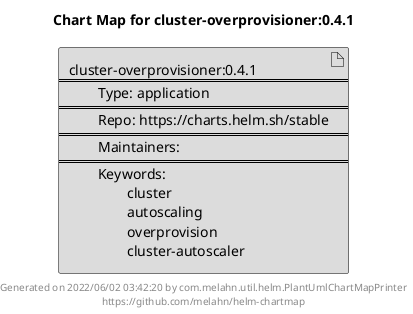 @startuml
skinparam linetype ortho
skinparam backgroundColor white
skinparam usecaseBorderColor black
skinparam usecaseArrowColor LightSlateGray
skinparam artifactBorderColor black
skinparam artifactArrowColor LightSlateGray

title Chart Map for cluster-overprovisioner:0.4.1

'There is one referenced Helm Chart
artifact "cluster-overprovisioner:0.4.1\n====\n\tType: application\n====\n\tRepo: https://charts.helm.sh/stable\n====\n\tMaintainers: \n====\n\tKeywords: \n\t\tcluster\n\t\tautoscaling\n\t\toverprovision\n\t\tcluster-autoscaler" as cluster_overprovisioner_0_4_1 #Gainsboro

'There are 0 referenced Docker Images

'Chart Dependencies

center footer Generated on 2022/06/02 03:42:20 by com.melahn.util.helm.PlantUmlChartMapPrinter\nhttps://github.com/melahn/helm-chartmap
@enduml
